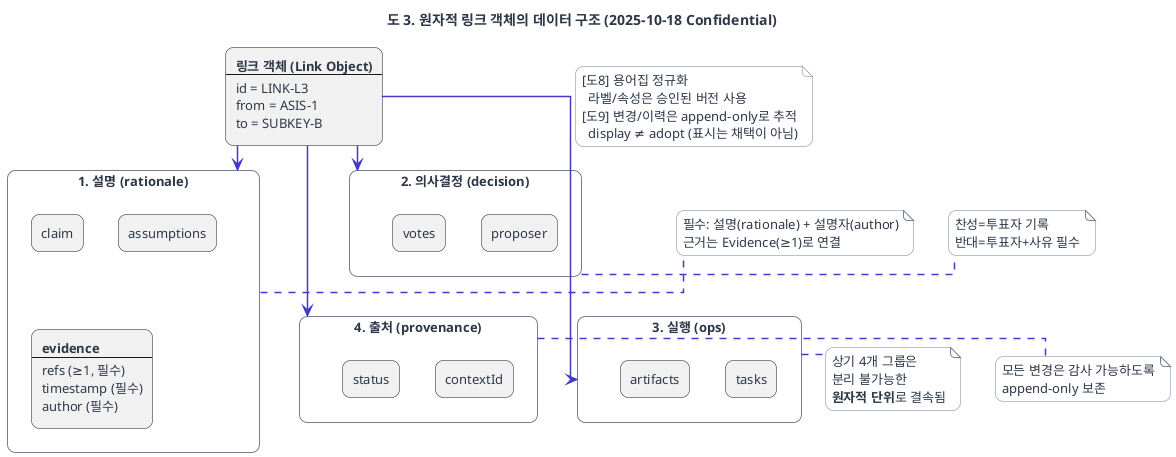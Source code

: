 @startuml

title 도 3. 원자적 링크 객체의 데이터 구조 (2025-10-18 Confidential)

'================================================================
' Worflogy.com Website Theme for PlantUML
'================================================================

'// 1. 전역 스타일 (Global Style & Fonts) //
skinparam backgroundColor #ffffff
skinparam defaultFontName "Pretendard"
skinparam defaultFontSize 13
skinparam defaultFontColor #2D3748
skinparam shadowing false
skinparam roundCorner 16

'// 2. 화살표 및 연결선 스타일 (Arrow & Connector Style) //
skinparam ArrowColor #718096
skinparam ArrowThickness 1.5
skinparam ArrowFontColor #718096
skinparam ArrowFontSize 12
skinparam linetype ortho

'// 3. 기본 요소 스타일 (Standard Elements Style) //
skinparam card {
  BackgroundColor #ffffff
  BorderColor #718096
}
skinparam note {
  BackgroundColor #ffffff
  BorderColor #718096
  FontColor #2D3748
}
skinparam component {
  BackgroundColor #ffffff
  BorderColor #718096
}
skinparam package {
  BackgroundColor #ffffff
  BorderColor #718096
}
skinparam database {
  BackgroundColor #ffffff
  BorderColor #718096
}
' [추가] 파티션(Partition) 스타일 정의
skinparam partition {
  BackgroundColor #F4F6F8 ' 웹사이트의 연한 배경색으로 구분감 부여
  BorderColor #718096
  FontColor #2D3748
}

'// 4. 강조 요소 스타일 (Accent Elements Style) //
skinparam actor {
  BackgroundColor #4338CA
  BorderColor #4338CA
  FontColor #ffffff
}
skinparam participant {
  BackgroundColor #4338CA
  BorderColor #4338CA
  FontColor #ffffff
}
skinparam usecase {
  BackgroundColor #ffffff
  BorderColor #4338CA
  ArrowColor #4338CA
}
skinparam activity {
  BackgroundColor #ffffff
  BorderColor #4338CA
  FontColor #2D3748
}

'// 5. 클래스 다이어그램 스타일 (Class Diagram Style) //
skinparam class {
  BackgroundColor #ffffff
  BorderColor #718096 ' [수정] 테두리 색상 변경
  HeaderBackgroundColor #4338CA
  FontColor #ffffff
  AttributeFontColor #2D3748
  AttributeFontSize 12
}

'================================================================

' Main Object
rectangle "<b>링크 객체 (Link Object)</b>\n--\nid = LINK-L3\nfrom = ASIS-1\nto = SUBKEY-B" as Link

' Group rectangles for sub-properties
rectangle "<b>1. 설명 (rationale)</b>" as Rationale {
  rectangle "claim"
  rectangle "assumptions"
  rectangle "<b>evidence</b>\n--\nrefs (≥1, 필수)\ntimestamp (필수)\nauthor (필수)" as Evidence
}

rectangle "<b>2. 의사결정 (decision)</b>" as Decision {
  rectangle "proposer"
  rectangle "votes"
}

rectangle "<b>3. 실행 (ops)</b>" as Ops {
  rectangle "tasks"
  rectangle "artifacts"
}

rectangle "<b>4. 출처 (provenance)</b>" as Provenance {
  rectangle "contextId"
  rectangle "status"
}

' Layout using hidden links to create a 2x2 grid
Link -[hidden]down- Rationale
Rationale -[hidden]right- Decision
Decision -[hidden]down- Ops
Rationale -[hidden]down- Provenance
Provenance -[hidden]right- Ops

' Visible connections
Link -down-> Rationale
Link -down-> Decision
Link -down-> Provenance
Link -down-> Ops

note right of Ops
  상기 4개 그룹은
  분리 불가능한
  <b>원자적 단위</b>로 결속됨
end note

note right of Link
[도8] 용어집 정규화
  라벨/속성은 승인된 버전 사용
[도9] 변경/이력은 append-only로 추적
  display ≠ adopt (표시는 채택이 아님)
end note

note right of Rationale
  필수: 설명(rationale) + 설명자(author)
  근거는 Evidence(≥1)로 연결
end note

note right of Decision
  찬성=투표자 기록
  반대=투표자+사유 필수
end note

note right of Provenance
  모든 변경은 감사 가능하도록
  append-only 보존
end note

@enduml
